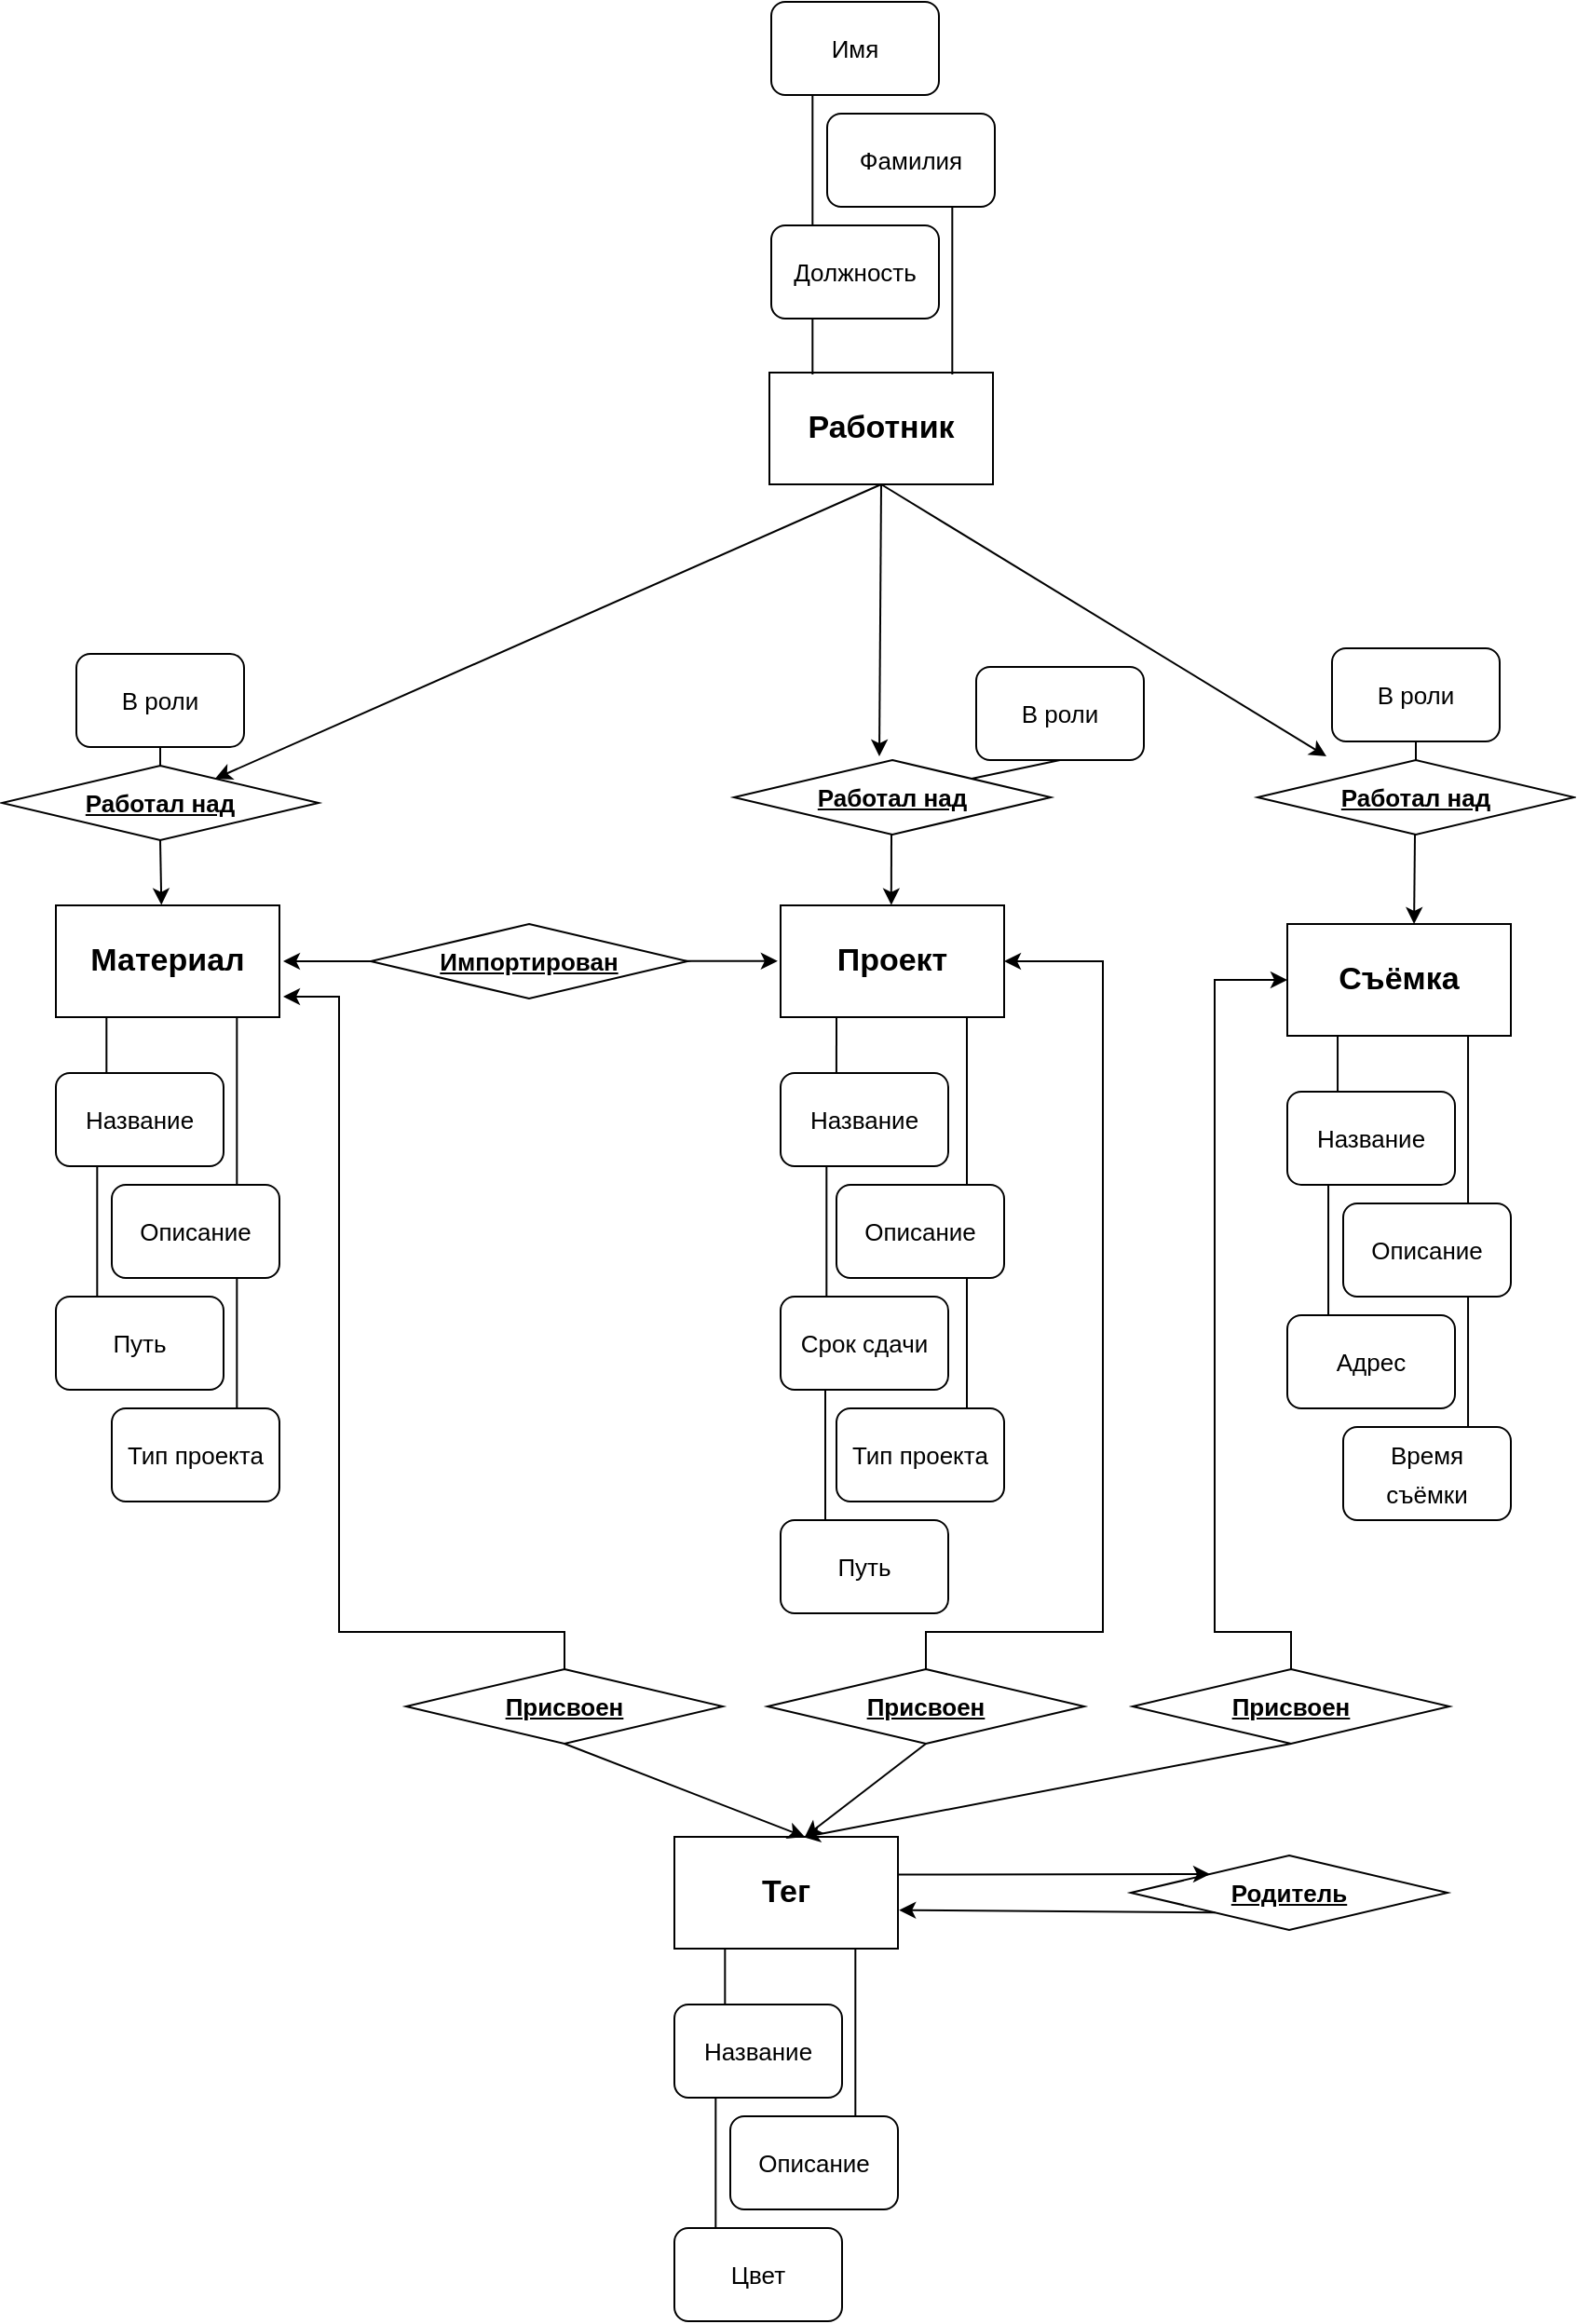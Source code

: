 <mxfile version="21.0.6" type="device"><diagram name="Страница 1" id="dCJy7RW5eTYr6VshyjW6"><mxGraphModel dx="2570" dy="2169" grid="1" gridSize="10" guides="1" tooltips="1" connect="1" arrows="1" fold="1" page="1" pageScale="1" pageWidth="827" pageHeight="1169" math="0" shadow="0"><root><mxCell id="0"/><mxCell id="1" parent="0"/><mxCell id="-ZGkEtH7xm_5uNx2uww8-1" value="&lt;font style=&quot;font-size: 17px;&quot;&gt;&lt;b&gt;Проект&lt;/b&gt;&lt;/font&gt;" style="rounded=1;whiteSpace=wrap;html=1;arcSize=0;" parent="1" vertex="1"><mxGeometry x="347" y="370" width="120" height="60" as="geometry"/></mxCell><mxCell id="-ZGkEtH7xm_5uNx2uww8-2" value="&lt;font style=&quot;font-size: 17px;&quot;&gt;&lt;b&gt;Съёмка&lt;/b&gt;&lt;/font&gt;" style="rounded=1;whiteSpace=wrap;html=1;arcSize=0;" parent="1" vertex="1"><mxGeometry x="619" y="380" width="120" height="60" as="geometry"/></mxCell><mxCell id="-ZGkEtH7xm_5uNx2uww8-3" value="&lt;font style=&quot;font-size: 17px;&quot;&gt;&lt;b&gt;Материал&lt;/b&gt;&lt;/font&gt;" style="rounded=1;whiteSpace=wrap;html=1;arcSize=0;" parent="1" vertex="1"><mxGeometry x="-42" y="370" width="120" height="60" as="geometry"/></mxCell><mxCell id="-ZGkEtH7xm_5uNx2uww8-4" value="&lt;font style=&quot;font-size: 13px;&quot;&gt;Название&lt;/font&gt;" style="rounded=1;whiteSpace=wrap;html=1;fontSize=17;" parent="1" vertex="1"><mxGeometry x="347" y="460" width="90" height="50" as="geometry"/></mxCell><mxCell id="-ZGkEtH7xm_5uNx2uww8-5" value="&lt;font style=&quot;font-size: 13px;&quot;&gt;Описание&lt;/font&gt;" style="rounded=1;whiteSpace=wrap;html=1;fontSize=17;" parent="1" vertex="1"><mxGeometry x="377" y="520" width="90" height="50" as="geometry"/></mxCell><mxCell id="-ZGkEtH7xm_5uNx2uww8-6" value="&lt;font style=&quot;font-size: 13px;&quot;&gt;Срок сдачи&lt;/font&gt;" style="rounded=1;whiteSpace=wrap;html=1;fontSize=17;" parent="1" vertex="1"><mxGeometry x="347" y="580" width="90" height="50" as="geometry"/></mxCell><mxCell id="-ZGkEtH7xm_5uNx2uww8-7" value="&lt;font style=&quot;font-size: 13px;&quot;&gt;Тип проекта&lt;/font&gt;" style="rounded=1;whiteSpace=wrap;html=1;fontSize=17;" parent="1" vertex="1"><mxGeometry x="377" y="640" width="90" height="50" as="geometry"/></mxCell><mxCell id="-ZGkEtH7xm_5uNx2uww8-10" value="&lt;font style=&quot;font-size: 13px;&quot;&gt;Название&lt;/font&gt;" style="rounded=1;whiteSpace=wrap;html=1;fontSize=17;" parent="1" vertex="1"><mxGeometry x="-42" y="460" width="90" height="50" as="geometry"/></mxCell><mxCell id="-ZGkEtH7xm_5uNx2uww8-11" value="&lt;font style=&quot;font-size: 13px;&quot;&gt;Описание&lt;/font&gt;" style="rounded=1;whiteSpace=wrap;html=1;fontSize=17;" parent="1" vertex="1"><mxGeometry x="-12" y="520" width="90" height="50" as="geometry"/></mxCell><mxCell id="-ZGkEtH7xm_5uNx2uww8-12" value="&lt;font style=&quot;font-size: 13px;&quot;&gt;Путь&lt;/font&gt;" style="rounded=1;whiteSpace=wrap;html=1;fontSize=17;" parent="1" vertex="1"><mxGeometry x="-42" y="580" width="90" height="50" as="geometry"/></mxCell><mxCell id="-ZGkEtH7xm_5uNx2uww8-13" value="&lt;font style=&quot;font-size: 13px;&quot;&gt;Тип проекта&lt;/font&gt;" style="rounded=1;whiteSpace=wrap;html=1;fontSize=17;" parent="1" vertex="1"><mxGeometry x="-12" y="640" width="90" height="50" as="geometry"/></mxCell><mxCell id="-ZGkEtH7xm_5uNx2uww8-14" value="&lt;font style=&quot;font-size: 13px;&quot;&gt;Название&lt;/font&gt;" style="rounded=1;whiteSpace=wrap;html=1;fontSize=17;" parent="1" vertex="1"><mxGeometry x="619" y="470" width="90" height="50" as="geometry"/></mxCell><mxCell id="-ZGkEtH7xm_5uNx2uww8-15" value="&lt;font style=&quot;font-size: 13px;&quot;&gt;Описание&lt;/font&gt;" style="rounded=1;whiteSpace=wrap;html=1;fontSize=17;" parent="1" vertex="1"><mxGeometry x="649" y="530" width="90" height="50" as="geometry"/></mxCell><mxCell id="-ZGkEtH7xm_5uNx2uww8-16" value="&lt;font style=&quot;font-size: 13px;&quot;&gt;Адрес&lt;/font&gt;" style="rounded=1;whiteSpace=wrap;html=1;fontSize=17;" parent="1" vertex="1"><mxGeometry x="619" y="590" width="90" height="50" as="geometry"/></mxCell><mxCell id="-ZGkEtH7xm_5uNx2uww8-17" value="&lt;font style=&quot;font-size: 13px;&quot;&gt;Время&lt;br&gt;съёмки&lt;/font&gt;" style="rounded=1;whiteSpace=wrap;html=1;fontSize=17;" parent="1" vertex="1"><mxGeometry x="649" y="650" width="90" height="50" as="geometry"/></mxCell><mxCell id="-ZGkEtH7xm_5uNx2uww8-18" value="&lt;font style=&quot;font-size: 13px;&quot;&gt;Путь&lt;/font&gt;" style="rounded=1;whiteSpace=wrap;html=1;fontSize=17;" parent="1" vertex="1"><mxGeometry x="347" y="700" width="90" height="50" as="geometry"/></mxCell><mxCell id="-ZGkEtH7xm_5uNx2uww8-19" value="" style="endArrow=none;html=1;rounded=0;fontSize=13;entryX=0.25;entryY=1;entryDx=0;entryDy=0;exitX=0.333;exitY=-0.001;exitDx=0;exitDy=0;exitPerimeter=0;" parent="1" source="-ZGkEtH7xm_5uNx2uww8-4" target="-ZGkEtH7xm_5uNx2uww8-1" edge="1"><mxGeometry width="50" height="50" relative="1" as="geometry"><mxPoint x="467" y="600" as="sourcePoint"/><mxPoint x="517" y="550" as="targetPoint"/></mxGeometry></mxCell><mxCell id="-ZGkEtH7xm_5uNx2uww8-20" value="" style="endArrow=none;html=1;rounded=0;fontSize=13;entryX=0.25;entryY=1;entryDx=0;entryDy=0;" parent="1" edge="1"><mxGeometry width="50" height="50" relative="1" as="geometry"><mxPoint x="447" y="520" as="sourcePoint"/><mxPoint x="447" y="430" as="targetPoint"/></mxGeometry></mxCell><mxCell id="-ZGkEtH7xm_5uNx2uww8-25" value="" style="endArrow=none;html=1;rounded=0;fontSize=13;entryX=0.274;entryY=0.998;entryDx=0;entryDy=0;entryPerimeter=0;exitX=0.274;exitY=0.001;exitDx=0;exitDy=0;exitPerimeter=0;" parent="1" source="-ZGkEtH7xm_5uNx2uww8-6" target="-ZGkEtH7xm_5uNx2uww8-4" edge="1"><mxGeometry width="50" height="50" relative="1" as="geometry"><mxPoint x="347" y="560" as="sourcePoint"/><mxPoint x="397" y="510" as="targetPoint"/></mxGeometry></mxCell><mxCell id="-ZGkEtH7xm_5uNx2uww8-26" value="" style="endArrow=none;html=1;rounded=0;fontSize=13;entryX=0.274;entryY=0.998;entryDx=0;entryDy=0;entryPerimeter=0;exitX=0.274;exitY=0.001;exitDx=0;exitDy=0;exitPerimeter=0;" parent="1" edge="1"><mxGeometry width="50" height="50" relative="1" as="geometry"><mxPoint x="447" y="640" as="sourcePoint"/><mxPoint x="447" y="570" as="targetPoint"/></mxGeometry></mxCell><mxCell id="-ZGkEtH7xm_5uNx2uww8-27" value="" style="endArrow=none;html=1;rounded=0;fontSize=13;entryX=0.274;entryY=0.998;entryDx=0;entryDy=0;entryPerimeter=0;exitX=0.274;exitY=0.001;exitDx=0;exitDy=0;exitPerimeter=0;" parent="1" edge="1"><mxGeometry width="50" height="50" relative="1" as="geometry"><mxPoint x="371" y="700" as="sourcePoint"/><mxPoint x="371" y="630" as="targetPoint"/></mxGeometry></mxCell><mxCell id="-ZGkEtH7xm_5uNx2uww8-32" value="" style="endArrow=none;html=1;rounded=0;fontSize=13;entryX=0.25;entryY=1;entryDx=0;entryDy=0;exitX=0.333;exitY=-0.001;exitDx=0;exitDy=0;exitPerimeter=0;" parent="1" edge="1"><mxGeometry width="50" height="50" relative="1" as="geometry"><mxPoint x="-14.84" y="460" as="sourcePoint"/><mxPoint x="-14.84" y="430" as="targetPoint"/></mxGeometry></mxCell><mxCell id="-ZGkEtH7xm_5uNx2uww8-33" value="" style="endArrow=none;html=1;rounded=0;fontSize=13;entryX=0.25;entryY=1;entryDx=0;entryDy=0;" parent="1" edge="1"><mxGeometry width="50" height="50" relative="1" as="geometry"><mxPoint x="55.16" y="520" as="sourcePoint"/><mxPoint x="55.16" y="430" as="targetPoint"/></mxGeometry></mxCell><mxCell id="-ZGkEtH7xm_5uNx2uww8-34" value="" style="endArrow=none;html=1;rounded=0;fontSize=13;entryX=0.274;entryY=0.998;entryDx=0;entryDy=0;entryPerimeter=0;exitX=0.274;exitY=0.001;exitDx=0;exitDy=0;exitPerimeter=0;" parent="1" edge="1"><mxGeometry width="50" height="50" relative="1" as="geometry"><mxPoint x="-19.84" y="580" as="sourcePoint"/><mxPoint x="-19.84" y="510" as="targetPoint"/></mxGeometry></mxCell><mxCell id="-ZGkEtH7xm_5uNx2uww8-35" value="" style="endArrow=none;html=1;rounded=0;fontSize=13;entryX=0.274;entryY=0.998;entryDx=0;entryDy=0;entryPerimeter=0;exitX=0.274;exitY=0.001;exitDx=0;exitDy=0;exitPerimeter=0;" parent="1" edge="1"><mxGeometry width="50" height="50" relative="1" as="geometry"><mxPoint x="55.16" y="640" as="sourcePoint"/><mxPoint x="55.16" y="570" as="targetPoint"/></mxGeometry></mxCell><mxCell id="-ZGkEtH7xm_5uNx2uww8-36" value="" style="endArrow=none;html=1;rounded=0;fontSize=13;entryX=0.25;entryY=1;entryDx=0;entryDy=0;exitX=0.333;exitY=-0.001;exitDx=0;exitDy=0;exitPerimeter=0;" parent="1" edge="1"><mxGeometry width="50" height="50" relative="1" as="geometry"><mxPoint x="646.02" y="470" as="sourcePoint"/><mxPoint x="646.02" y="440" as="targetPoint"/></mxGeometry></mxCell><mxCell id="-ZGkEtH7xm_5uNx2uww8-37" value="" style="endArrow=none;html=1;rounded=0;fontSize=13;entryX=0.25;entryY=1;entryDx=0;entryDy=0;" parent="1" edge="1"><mxGeometry width="50" height="50" relative="1" as="geometry"><mxPoint x="716.02" y="530" as="sourcePoint"/><mxPoint x="716.02" y="440" as="targetPoint"/></mxGeometry></mxCell><mxCell id="-ZGkEtH7xm_5uNx2uww8-38" value="" style="endArrow=none;html=1;rounded=0;fontSize=13;entryX=0.274;entryY=0.998;entryDx=0;entryDy=0;entryPerimeter=0;exitX=0.274;exitY=0.001;exitDx=0;exitDy=0;exitPerimeter=0;" parent="1" edge="1"><mxGeometry width="50" height="50" relative="1" as="geometry"><mxPoint x="641.02" y="590" as="sourcePoint"/><mxPoint x="641.02" y="520" as="targetPoint"/></mxGeometry></mxCell><mxCell id="-ZGkEtH7xm_5uNx2uww8-39" value="" style="endArrow=none;html=1;rounded=0;fontSize=13;entryX=0.274;entryY=0.998;entryDx=0;entryDy=0;entryPerimeter=0;exitX=0.274;exitY=0.001;exitDx=0;exitDy=0;exitPerimeter=0;" parent="1" edge="1"><mxGeometry width="50" height="50" relative="1" as="geometry"><mxPoint x="716.02" y="650" as="sourcePoint"/><mxPoint x="716.02" y="580" as="targetPoint"/></mxGeometry></mxCell><mxCell id="-ZGkEtH7xm_5uNx2uww8-40" value="&lt;font style=&quot;font-size: 17px;&quot;&gt;&lt;b&gt;Работник&lt;/b&gt;&lt;/font&gt;" style="rounded=1;whiteSpace=wrap;html=1;arcSize=0;" parent="1" vertex="1"><mxGeometry x="341" y="84" width="120" height="60" as="geometry"/></mxCell><mxCell id="-ZGkEtH7xm_5uNx2uww8-41" value="&lt;font style=&quot;font-size: 13px;&quot;&gt;Имя&lt;/font&gt;" style="rounded=1;whiteSpace=wrap;html=1;fontSize=17;" parent="1" vertex="1"><mxGeometry x="342" y="-115" width="90" height="50" as="geometry"/></mxCell><mxCell id="-ZGkEtH7xm_5uNx2uww8-42" value="&lt;font style=&quot;font-size: 13px;&quot;&gt;Фамилия&lt;/font&gt;" style="rounded=1;whiteSpace=wrap;html=1;fontSize=17;" parent="1" vertex="1"><mxGeometry x="372" y="-55" width="90" height="50" as="geometry"/></mxCell><mxCell id="-ZGkEtH7xm_5uNx2uww8-43" value="&lt;font style=&quot;font-size: 13px;&quot;&gt;Должность&lt;/font&gt;" style="rounded=1;whiteSpace=wrap;html=1;fontSize=17;" parent="1" vertex="1"><mxGeometry x="342" y="5" width="90" height="50" as="geometry"/></mxCell><mxCell id="-ZGkEtH7xm_5uNx2uww8-44" value="" style="endArrow=none;html=1;rounded=0;fontSize=13;entryX=0.25;entryY=1;entryDx=0;entryDy=0;exitX=0.333;exitY=-0.001;exitDx=0;exitDy=0;exitPerimeter=0;" parent="1" edge="1"><mxGeometry width="50" height="50" relative="1" as="geometry"><mxPoint x="364.16" y="85" as="sourcePoint"/><mxPoint x="364.16" y="55" as="targetPoint"/></mxGeometry></mxCell><mxCell id="-ZGkEtH7xm_5uNx2uww8-45" value="" style="endArrow=none;html=1;rounded=0;fontSize=13;entryX=0.25;entryY=1;entryDx=0;entryDy=0;" parent="1" edge="1"><mxGeometry width="50" height="50" relative="1" as="geometry"><mxPoint x="439.16" y="85" as="sourcePoint"/><mxPoint x="439.16" y="-5" as="targetPoint"/></mxGeometry></mxCell><mxCell id="-ZGkEtH7xm_5uNx2uww8-46" value="" style="endArrow=none;html=1;rounded=0;fontSize=13;entryX=0.274;entryY=0.998;entryDx=0;entryDy=0;entryPerimeter=0;exitX=0.274;exitY=0.001;exitDx=0;exitDy=0;exitPerimeter=0;" parent="1" edge="1"><mxGeometry width="50" height="50" relative="1" as="geometry"><mxPoint x="364.16" y="5" as="sourcePoint"/><mxPoint x="364.16" y="-65" as="targetPoint"/></mxGeometry></mxCell><mxCell id="-ZGkEtH7xm_5uNx2uww8-47" value="&lt;span style=&quot;font-size: 17px;&quot;&gt;&lt;b&gt;Тег&lt;/b&gt;&lt;/span&gt;" style="rounded=1;whiteSpace=wrap;html=1;arcSize=0;" parent="1" vertex="1"><mxGeometry x="290" y="870" width="120" height="60" as="geometry"/></mxCell><mxCell id="-ZGkEtH7xm_5uNx2uww8-48" value="&lt;font style=&quot;font-size: 13px;&quot;&gt;Название&lt;/font&gt;" style="rounded=1;whiteSpace=wrap;html=1;fontSize=17;" parent="1" vertex="1"><mxGeometry x="290" y="960" width="90" height="50" as="geometry"/></mxCell><mxCell id="-ZGkEtH7xm_5uNx2uww8-49" value="&lt;font style=&quot;font-size: 13px;&quot;&gt;Описание&lt;/font&gt;" style="rounded=1;whiteSpace=wrap;html=1;fontSize=17;" parent="1" vertex="1"><mxGeometry x="320" y="1020" width="90" height="50" as="geometry"/></mxCell><mxCell id="-ZGkEtH7xm_5uNx2uww8-50" value="&lt;font style=&quot;font-size: 13px;&quot;&gt;Цвет&lt;/font&gt;" style="rounded=1;whiteSpace=wrap;html=1;fontSize=17;" parent="1" vertex="1"><mxGeometry x="290" y="1080" width="90" height="50" as="geometry"/></mxCell><mxCell id="-ZGkEtH7xm_5uNx2uww8-51" value="" style="endArrow=none;html=1;rounded=0;fontSize=13;entryX=0.25;entryY=1;entryDx=0;entryDy=0;exitX=0.333;exitY=-0.001;exitDx=0;exitDy=0;exitPerimeter=0;" parent="1" edge="1"><mxGeometry width="50" height="50" relative="1" as="geometry"><mxPoint x="317.16" y="960" as="sourcePoint"/><mxPoint x="317.16" y="930" as="targetPoint"/></mxGeometry></mxCell><mxCell id="-ZGkEtH7xm_5uNx2uww8-52" value="" style="endArrow=none;html=1;rounded=0;fontSize=13;entryX=0.25;entryY=1;entryDx=0;entryDy=0;" parent="1" edge="1"><mxGeometry width="50" height="50" relative="1" as="geometry"><mxPoint x="387.16" y="1020" as="sourcePoint"/><mxPoint x="387.16" y="930" as="targetPoint"/></mxGeometry></mxCell><mxCell id="-ZGkEtH7xm_5uNx2uww8-53" value="" style="endArrow=none;html=1;rounded=0;fontSize=13;entryX=0.274;entryY=0.998;entryDx=0;entryDy=0;entryPerimeter=0;exitX=0.274;exitY=0.001;exitDx=0;exitDy=0;exitPerimeter=0;" parent="1" edge="1"><mxGeometry width="50" height="50" relative="1" as="geometry"><mxPoint x="312.16" y="1080" as="sourcePoint"/><mxPoint x="312.16" y="1010" as="targetPoint"/></mxGeometry></mxCell><mxCell id="-ZGkEtH7xm_5uNx2uww8-54" value="&lt;b&gt;&lt;u&gt;Родитель&lt;/u&gt;&lt;/b&gt;" style="rhombus;whiteSpace=wrap;html=1;fontSize=13;" parent="1" vertex="1"><mxGeometry x="535" y="880" width="170" height="40" as="geometry"/></mxCell><mxCell id="-ZGkEtH7xm_5uNx2uww8-59" value="" style="endArrow=classic;html=1;rounded=0;fontSize=13;exitX=1.001;exitY=0.338;exitDx=0;exitDy=0;exitPerimeter=0;entryX=0;entryY=0;entryDx=0;entryDy=0;" parent="1" source="-ZGkEtH7xm_5uNx2uww8-47" target="-ZGkEtH7xm_5uNx2uww8-54" edge="1"><mxGeometry width="50" height="50" relative="1" as="geometry"><mxPoint x="420" y="900" as="sourcePoint"/><mxPoint x="470" y="850" as="targetPoint"/></mxGeometry></mxCell><mxCell id="-ZGkEtH7xm_5uNx2uww8-60" value="" style="endArrow=classic;html=1;rounded=0;fontSize=13;exitX=0.266;exitY=0.766;exitDx=0;exitDy=0;exitPerimeter=0;entryX=1.005;entryY=0.656;entryDx=0;entryDy=0;entryPerimeter=0;" parent="1" target="-ZGkEtH7xm_5uNx2uww8-47" edge="1" source="-ZGkEtH7xm_5uNx2uww8-54"><mxGeometry width="50" height="50" relative="1" as="geometry"><mxPoint x="483" y="910" as="sourcePoint"/><mxPoint x="556" y="910" as="targetPoint"/></mxGeometry></mxCell><mxCell id="wCE61NCKlqTXXhFXIEtK-1" value="&lt;b&gt;&lt;u&gt;Присвоен&lt;/u&gt;&lt;/b&gt;" style="rhombus;whiteSpace=wrap;html=1;fontSize=13;" vertex="1" parent="1"><mxGeometry x="146" y="780" width="170" height="40" as="geometry"/></mxCell><mxCell id="wCE61NCKlqTXXhFXIEtK-2" value="&lt;b&gt;&lt;u&gt;Присвоен&lt;/u&gt;&lt;/b&gt;" style="rhombus;whiteSpace=wrap;html=1;fontSize=13;" vertex="1" parent="1"><mxGeometry x="340" y="780" width="170" height="40" as="geometry"/></mxCell><mxCell id="wCE61NCKlqTXXhFXIEtK-3" value="&lt;b&gt;&lt;u&gt;Присвоен&lt;/u&gt;&lt;/b&gt;" style="rhombus;whiteSpace=wrap;html=1;fontSize=13;" vertex="1" parent="1"><mxGeometry x="536" y="780" width="170" height="40" as="geometry"/></mxCell><mxCell id="wCE61NCKlqTXXhFXIEtK-4" value="&lt;b&gt;&lt;u&gt;Работал над&lt;br&gt;&lt;/u&gt;&lt;/b&gt;" style="rhombus;whiteSpace=wrap;html=1;fontSize=13;" vertex="1" parent="1"><mxGeometry x="-71" y="295" width="170" height="40" as="geometry"/></mxCell><mxCell id="wCE61NCKlqTXXhFXIEtK-5" value="&lt;font style=&quot;font-size: 13px;&quot;&gt;В роли&lt;/font&gt;" style="rounded=1;whiteSpace=wrap;html=1;fontSize=17;" vertex="1" parent="1"><mxGeometry x="-31" y="235" width="90" height="50" as="geometry"/></mxCell><mxCell id="wCE61NCKlqTXXhFXIEtK-6" value="&lt;b&gt;&lt;u&gt;Работал над&lt;br&gt;&lt;/u&gt;&lt;/b&gt;" style="rhombus;whiteSpace=wrap;html=1;fontSize=13;" vertex="1" parent="1"><mxGeometry x="603" y="292" width="170" height="40" as="geometry"/></mxCell><mxCell id="wCE61NCKlqTXXhFXIEtK-7" value="&lt;font style=&quot;font-size: 13px;&quot;&gt;В роли&lt;/font&gt;" style="rounded=1;whiteSpace=wrap;html=1;fontSize=17;" vertex="1" parent="1"><mxGeometry x="643" y="232" width="90" height="50" as="geometry"/></mxCell><mxCell id="wCE61NCKlqTXXhFXIEtK-8" value="&lt;b&gt;&lt;u&gt;Работал над&lt;br&gt;&lt;/u&gt;&lt;/b&gt;" style="rhombus;whiteSpace=wrap;html=1;fontSize=13;" vertex="1" parent="1"><mxGeometry x="322" y="292" width="170" height="40" as="geometry"/></mxCell><mxCell id="wCE61NCKlqTXXhFXIEtK-9" value="&lt;font style=&quot;font-size: 13px;&quot;&gt;В роли&lt;/font&gt;" style="rounded=1;whiteSpace=wrap;html=1;fontSize=17;" vertex="1" parent="1"><mxGeometry x="452" y="242" width="90" height="50" as="geometry"/></mxCell><mxCell id="wCE61NCKlqTXXhFXIEtK-10" value="" style="endArrow=none;html=1;rounded=0;fontSize=13;exitX=0.5;exitY=0;exitDx=0;exitDy=0;entryX=0.5;entryY=1;entryDx=0;entryDy=0;" edge="1" parent="1" source="wCE61NCKlqTXXhFXIEtK-4" target="wCE61NCKlqTXXhFXIEtK-5"><mxGeometry width="50" height="50" relative="1" as="geometry"><mxPoint x="13.69" y="295" as="sourcePoint"/><mxPoint x="14" y="289" as="targetPoint"/></mxGeometry></mxCell><mxCell id="wCE61NCKlqTXXhFXIEtK-11" value="" style="endArrow=none;html=1;rounded=0;fontSize=13;exitX=1;exitY=0;exitDx=0;exitDy=0;entryX=0.5;entryY=1;entryDx=0;entryDy=0;" edge="1" parent="1" source="wCE61NCKlqTXXhFXIEtK-8" target="wCE61NCKlqTXXhFXIEtK-9"><mxGeometry width="50" height="50" relative="1" as="geometry"><mxPoint x="397" y="302" as="sourcePoint"/><mxPoint x="397" y="292" as="targetPoint"/></mxGeometry></mxCell><mxCell id="wCE61NCKlqTXXhFXIEtK-12" value="" style="endArrow=none;html=1;rounded=0;fontSize=13;exitX=0.5;exitY=0;exitDx=0;exitDy=0;entryX=0.5;entryY=1;entryDx=0;entryDy=0;" edge="1" parent="1"><mxGeometry width="50" height="50" relative="1" as="geometry"><mxPoint x="688" y="292" as="sourcePoint"/><mxPoint x="688" y="282" as="targetPoint"/></mxGeometry></mxCell><mxCell id="wCE61NCKlqTXXhFXIEtK-13" value="" style="endArrow=classic;html=1;rounded=0;fontSize=13;exitX=0.5;exitY=1;exitDx=0;exitDy=0;" edge="1" parent="1" source="wCE61NCKlqTXXhFXIEtK-1"><mxGeometry width="50" height="50" relative="1" as="geometry"><mxPoint x="420" y="900" as="sourcePoint"/><mxPoint x="360" y="870" as="targetPoint"/></mxGeometry></mxCell><mxCell id="wCE61NCKlqTXXhFXIEtK-14" value="" style="endArrow=classic;html=1;rounded=0;fontSize=13;exitX=0.5;exitY=1;exitDx=0;exitDy=0;" edge="1" parent="1" source="wCE61NCKlqTXXhFXIEtK-2"><mxGeometry width="50" height="50" relative="1" as="geometry"><mxPoint x="241" y="830" as="sourcePoint"/><mxPoint x="360" y="870" as="targetPoint"/></mxGeometry></mxCell><mxCell id="wCE61NCKlqTXXhFXIEtK-15" value="" style="endArrow=classic;html=1;rounded=0;fontSize=13;exitX=0.5;exitY=1;exitDx=0;exitDy=0;entryX=0.577;entryY=0.003;entryDx=0;entryDy=0;entryPerimeter=0;" edge="1" parent="1" source="wCE61NCKlqTXXhFXIEtK-3" target="-ZGkEtH7xm_5uNx2uww8-47"><mxGeometry width="50" height="50" relative="1" as="geometry"><mxPoint x="251" y="840" as="sourcePoint"/><mxPoint x="370" y="890" as="targetPoint"/></mxGeometry></mxCell><mxCell id="wCE61NCKlqTXXhFXIEtK-16" value="" style="endArrow=classic;html=1;rounded=0;exitX=0.5;exitY=1;exitDx=0;exitDy=0;" edge="1" parent="1" source="-ZGkEtH7xm_5uNx2uww8-40" target="wCE61NCKlqTXXhFXIEtK-4"><mxGeometry width="50" height="50" relative="1" as="geometry"><mxPoint x="370" y="150" as="sourcePoint"/><mxPoint x="200" y="290" as="targetPoint"/></mxGeometry></mxCell><mxCell id="wCE61NCKlqTXXhFXIEtK-17" value="" style="endArrow=classic;html=1;rounded=0;exitX=0.5;exitY=1;exitDx=0;exitDy=0;" edge="1" parent="1" source="-ZGkEtH7xm_5uNx2uww8-40"><mxGeometry width="50" height="50" relative="1" as="geometry"><mxPoint x="411" y="154" as="sourcePoint"/><mxPoint x="400" y="290" as="targetPoint"/></mxGeometry></mxCell><mxCell id="wCE61NCKlqTXXhFXIEtK-18" value="" style="endArrow=classic;html=1;rounded=0;exitX=0.5;exitY=1;exitDx=0;exitDy=0;" edge="1" parent="1" source="-ZGkEtH7xm_5uNx2uww8-40"><mxGeometry width="50" height="50" relative="1" as="geometry"><mxPoint x="411" y="154" as="sourcePoint"/><mxPoint x="640" y="290" as="targetPoint"/></mxGeometry></mxCell><mxCell id="wCE61NCKlqTXXhFXIEtK-19" value="" style="endArrow=classic;html=1;rounded=0;exitX=0.5;exitY=1;exitDx=0;exitDy=0;entryX=0.472;entryY=-0.004;entryDx=0;entryDy=0;entryPerimeter=0;" edge="1" parent="1" source="wCE61NCKlqTXXhFXIEtK-4" target="-ZGkEtH7xm_5uNx2uww8-3"><mxGeometry width="50" height="50" relative="1" as="geometry"><mxPoint x="238" y="380" as="sourcePoint"/><mxPoint x="58" y="360" as="targetPoint"/></mxGeometry></mxCell><mxCell id="wCE61NCKlqTXXhFXIEtK-20" value="" style="endArrow=classic;html=1;rounded=0;exitX=0.5;exitY=1;exitDx=0;exitDy=0;entryX=0.495;entryY=-0.003;entryDx=0;entryDy=0;entryPerimeter=0;" edge="1" parent="1" target="-ZGkEtH7xm_5uNx2uww8-1"><mxGeometry width="50" height="50" relative="1" as="geometry"><mxPoint x="406.5" y="332" as="sourcePoint"/><mxPoint x="406.5" y="367" as="targetPoint"/></mxGeometry></mxCell><mxCell id="wCE61NCKlqTXXhFXIEtK-21" value="" style="endArrow=classic;html=1;rounded=0;exitX=0.5;exitY=1;exitDx=0;exitDy=0;entryX=0.567;entryY=0;entryDx=0;entryDy=0;entryPerimeter=0;" edge="1" parent="1" target="-ZGkEtH7xm_5uNx2uww8-2"><mxGeometry width="50" height="50" relative="1" as="geometry"><mxPoint x="687.5" y="332" as="sourcePoint"/><mxPoint x="687" y="370" as="targetPoint"/></mxGeometry></mxCell><mxCell id="wCE61NCKlqTXXhFXIEtK-22" value="" style="endArrow=classic;html=1;rounded=0;exitX=0.5;exitY=0;exitDx=0;exitDy=0;" edge="1" parent="1" source="wCE61NCKlqTXXhFXIEtK-1"><mxGeometry width="50" height="50" relative="1" as="geometry"><mxPoint x="400" y="570" as="sourcePoint"/><mxPoint x="80" y="419" as="targetPoint"/><Array as="points"><mxPoint x="231" y="760"/><mxPoint x="110" y="760"/><mxPoint x="110" y="419"/></Array></mxGeometry></mxCell><mxCell id="wCE61NCKlqTXXhFXIEtK-23" value="" style="endArrow=classic;html=1;rounded=0;exitX=0.5;exitY=0;exitDx=0;exitDy=0;entryX=1;entryY=0.5;entryDx=0;entryDy=0;" edge="1" parent="1" source="wCE61NCKlqTXXhFXIEtK-2" target="-ZGkEtH7xm_5uNx2uww8-1"><mxGeometry width="50" height="50" relative="1" as="geometry"><mxPoint x="390" y="650" as="sourcePoint"/><mxPoint x="440" y="600" as="targetPoint"/><Array as="points"><mxPoint x="425" y="760"/><mxPoint x="520" y="760"/><mxPoint x="520" y="400"/></Array></mxGeometry></mxCell><mxCell id="wCE61NCKlqTXXhFXIEtK-25" value="" style="endArrow=classic;html=1;rounded=0;exitX=0.5;exitY=0;exitDx=0;exitDy=0;entryX=0;entryY=0.5;entryDx=0;entryDy=0;" edge="1" parent="1" source="wCE61NCKlqTXXhFXIEtK-3" target="-ZGkEtH7xm_5uNx2uww8-2"><mxGeometry width="50" height="50" relative="1" as="geometry"><mxPoint x="390" y="650" as="sourcePoint"/><mxPoint x="440" y="600" as="targetPoint"/><Array as="points"><mxPoint x="621" y="760"/><mxPoint x="580" y="760"/><mxPoint x="580" y="410"/></Array></mxGeometry></mxCell><mxCell id="wCE61NCKlqTXXhFXIEtK-27" value="&lt;b&gt;&lt;u&gt;Импортирован&lt;/u&gt;&lt;/b&gt;" style="rhombus;whiteSpace=wrap;html=1;fontSize=13;" vertex="1" parent="1"><mxGeometry x="127" y="380" width="170" height="40" as="geometry"/></mxCell><mxCell id="wCE61NCKlqTXXhFXIEtK-28" value="" style="endArrow=classic;html=1;rounded=0;exitX=0;exitY=0.5;exitDx=0;exitDy=0;" edge="1" parent="1" source="wCE61NCKlqTXXhFXIEtK-27"><mxGeometry width="50" height="50" relative="1" as="geometry"><mxPoint x="250" y="590" as="sourcePoint"/><mxPoint x="80" y="400" as="targetPoint"/></mxGeometry></mxCell><mxCell id="wCE61NCKlqTXXhFXIEtK-29" value="" style="endArrow=classic;html=1;rounded=0;entryX=-0.013;entryY=0.498;entryDx=0;entryDy=0;entryPerimeter=0;exitX=0.99;exitY=0.497;exitDx=0;exitDy=0;exitPerimeter=0;" edge="1" parent="1" source="wCE61NCKlqTXXhFXIEtK-27" target="-ZGkEtH7xm_5uNx2uww8-1"><mxGeometry width="50" height="50" relative="1" as="geometry"><mxPoint x="300" y="400" as="sourcePoint"/><mxPoint x="340" y="400" as="targetPoint"/></mxGeometry></mxCell></root></mxGraphModel></diagram></mxfile>